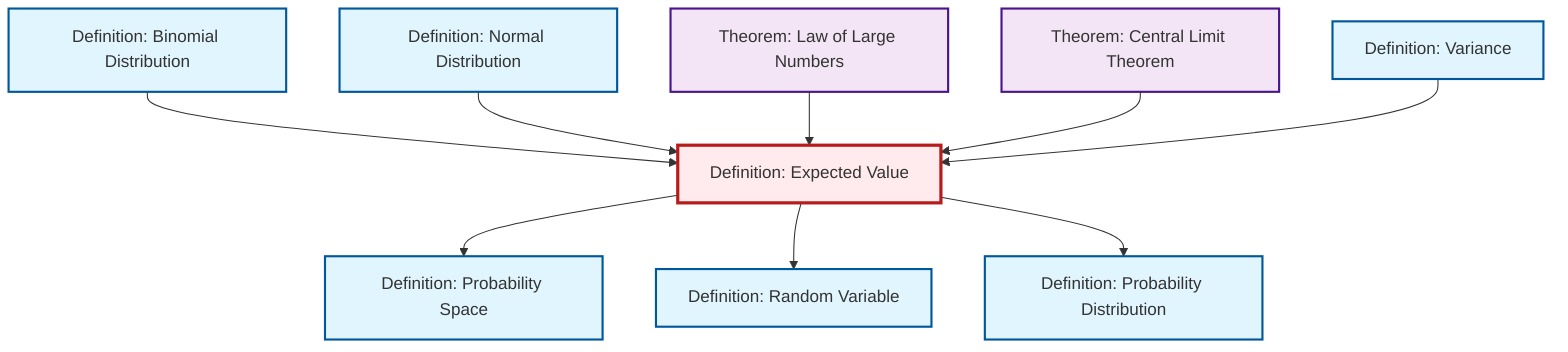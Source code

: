 graph TD
    classDef definition fill:#e1f5fe,stroke:#01579b,stroke-width:2px
    classDef theorem fill:#f3e5f5,stroke:#4a148c,stroke-width:2px
    classDef axiom fill:#fff3e0,stroke:#e65100,stroke-width:2px
    classDef example fill:#e8f5e9,stroke:#1b5e20,stroke-width:2px
    classDef current fill:#ffebee,stroke:#b71c1c,stroke-width:3px
    def-normal-distribution["Definition: Normal Distribution"]:::definition
    def-probability-distribution["Definition: Probability Distribution"]:::definition
    thm-law-of-large-numbers["Theorem: Law of Large Numbers"]:::theorem
    def-expectation["Definition: Expected Value"]:::definition
    def-probability-space["Definition: Probability Space"]:::definition
    def-random-variable["Definition: Random Variable"]:::definition
    def-binomial-distribution["Definition: Binomial Distribution"]:::definition
    def-variance["Definition: Variance"]:::definition
    thm-central-limit["Theorem: Central Limit Theorem"]:::theorem
    def-expectation --> def-probability-space
    def-binomial-distribution --> def-expectation
    def-normal-distribution --> def-expectation
    thm-law-of-large-numbers --> def-expectation
    thm-central-limit --> def-expectation
    def-expectation --> def-random-variable
    def-expectation --> def-probability-distribution
    def-variance --> def-expectation
    class def-expectation current